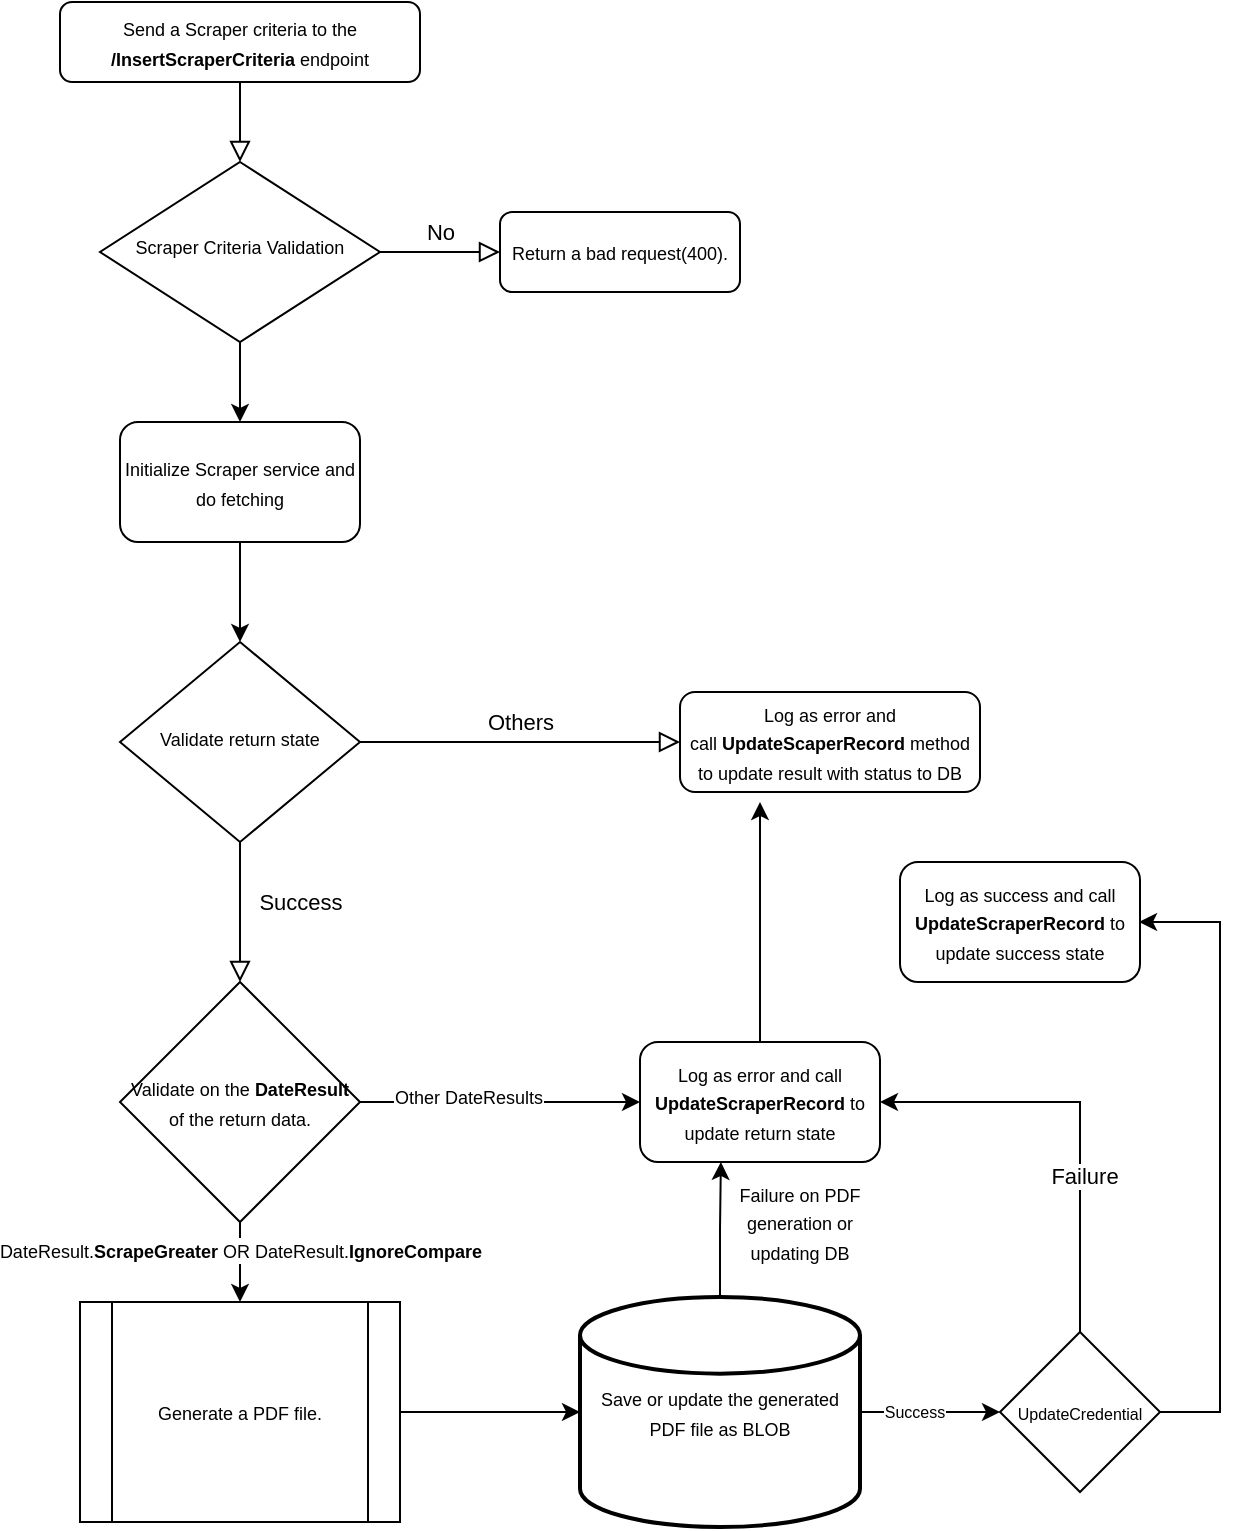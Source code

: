 <mxfile version="21.6.9" type="github">
  <diagram id="C5RBs43oDa-KdzZeNtuy" name="Page-1">
    <mxGraphModel dx="1016" dy="957" grid="1" gridSize="10" guides="1" tooltips="1" connect="1" arrows="1" fold="1" page="1" pageScale="1" pageWidth="827" pageHeight="1169" math="0" shadow="0">
      <root>
        <mxCell id="WIyWlLk6GJQsqaUBKTNV-0" />
        <mxCell id="WIyWlLk6GJQsqaUBKTNV-1" parent="WIyWlLk6GJQsqaUBKTNV-0" />
        <mxCell id="WIyWlLk6GJQsqaUBKTNV-2" value="" style="rounded=0;html=1;jettySize=auto;orthogonalLoop=1;fontSize=11;endArrow=block;endFill=0;endSize=8;strokeWidth=1;shadow=0;labelBackgroundColor=none;edgeStyle=orthogonalEdgeStyle;" parent="WIyWlLk6GJQsqaUBKTNV-1" source="WIyWlLk6GJQsqaUBKTNV-3" target="WIyWlLk6GJQsqaUBKTNV-6" edge="1">
          <mxGeometry relative="1" as="geometry" />
        </mxCell>
        <mxCell id="WIyWlLk6GJQsqaUBKTNV-3" value="&lt;font style=&quot;font-size: 9px;&quot;&gt;Send a Scraper criteria to the &lt;b&gt;/InsertScraperCriteria&lt;/b&gt; endpoint&lt;/font&gt;" style="rounded=1;whiteSpace=wrap;html=1;fontSize=12;glass=0;strokeWidth=1;shadow=0;" parent="WIyWlLk6GJQsqaUBKTNV-1" vertex="1">
          <mxGeometry x="120" y="80" width="180" height="40" as="geometry" />
        </mxCell>
        <mxCell id="WIyWlLk6GJQsqaUBKTNV-5" value="No" style="edgeStyle=orthogonalEdgeStyle;rounded=0;html=1;jettySize=auto;orthogonalLoop=1;fontSize=11;endArrow=block;endFill=0;endSize=8;strokeWidth=1;shadow=0;labelBackgroundColor=none;" parent="WIyWlLk6GJQsqaUBKTNV-1" source="WIyWlLk6GJQsqaUBKTNV-6" target="WIyWlLk6GJQsqaUBKTNV-7" edge="1">
          <mxGeometry y="10" relative="1" as="geometry">
            <mxPoint as="offset" />
          </mxGeometry>
        </mxCell>
        <mxCell id="-WzPwWH1db5-ygPMerWv-4" value="" style="edgeStyle=orthogonalEdgeStyle;rounded=0;orthogonalLoop=1;jettySize=auto;html=1;" edge="1" parent="WIyWlLk6GJQsqaUBKTNV-1" source="WIyWlLk6GJQsqaUBKTNV-6" target="-WzPwWH1db5-ygPMerWv-2">
          <mxGeometry relative="1" as="geometry" />
        </mxCell>
        <mxCell id="WIyWlLk6GJQsqaUBKTNV-6" value="&lt;p style=&quot;line-height: 110%;&quot;&gt;&lt;font style=&quot;font-size: 9px;&quot;&gt;Scraper Criteria Validation&lt;/font&gt;&lt;/p&gt;" style="rhombus;whiteSpace=wrap;html=1;shadow=0;fontFamily=Helvetica;fontSize=12;align=center;strokeWidth=1;spacing=6;spacingTop=-4;" parent="WIyWlLk6GJQsqaUBKTNV-1" vertex="1">
          <mxGeometry x="140" y="160" width="140" height="90" as="geometry" />
        </mxCell>
        <mxCell id="WIyWlLk6GJQsqaUBKTNV-7" value="&lt;font style=&quot;font-size: 9px;&quot;&gt;Return a bad request(400).&lt;/font&gt;" style="rounded=1;whiteSpace=wrap;html=1;fontSize=12;glass=0;strokeWidth=1;shadow=0;" parent="WIyWlLk6GJQsqaUBKTNV-1" vertex="1">
          <mxGeometry x="340" y="185" width="120" height="40" as="geometry" />
        </mxCell>
        <mxCell id="WIyWlLk6GJQsqaUBKTNV-8" value="Success" style="rounded=0;html=1;jettySize=auto;orthogonalLoop=1;fontSize=11;endArrow=block;endFill=0;endSize=8;strokeWidth=1;shadow=0;labelBackgroundColor=none;edgeStyle=orthogonalEdgeStyle;" parent="WIyWlLk6GJQsqaUBKTNV-1" source="WIyWlLk6GJQsqaUBKTNV-10" edge="1">
          <mxGeometry x="-0.143" y="30" relative="1" as="geometry">
            <mxPoint as="offset" />
            <mxPoint x="210" y="570" as="targetPoint" />
          </mxGeometry>
        </mxCell>
        <mxCell id="WIyWlLk6GJQsqaUBKTNV-9" value="Others" style="edgeStyle=orthogonalEdgeStyle;rounded=0;html=1;jettySize=auto;orthogonalLoop=1;fontSize=11;endArrow=block;endFill=0;endSize=8;strokeWidth=1;shadow=0;labelBackgroundColor=none;" parent="WIyWlLk6GJQsqaUBKTNV-1" source="WIyWlLk6GJQsqaUBKTNV-10" target="WIyWlLk6GJQsqaUBKTNV-12" edge="1">
          <mxGeometry y="10" relative="1" as="geometry">
            <mxPoint as="offset" />
          </mxGeometry>
        </mxCell>
        <mxCell id="WIyWlLk6GJQsqaUBKTNV-10" value="&lt;font style=&quot;font-size: 9px;&quot;&gt;Validate return state&lt;/font&gt;" style="rhombus;whiteSpace=wrap;html=1;shadow=0;fontFamily=Helvetica;fontSize=12;align=center;strokeWidth=1;spacing=6;spacingTop=-4;" parent="WIyWlLk6GJQsqaUBKTNV-1" vertex="1">
          <mxGeometry x="150" y="400" width="120" height="100" as="geometry" />
        </mxCell>
        <mxCell id="WIyWlLk6GJQsqaUBKTNV-12" value="&lt;font style=&quot;font-size: 9px;&quot;&gt;Log as error and call&amp;nbsp;&lt;b&gt;UpdateScaperRecord &lt;/b&gt;method to update result with status to DB&lt;/font&gt;" style="rounded=1;whiteSpace=wrap;html=1;fontSize=12;glass=0;strokeWidth=1;shadow=0;" parent="WIyWlLk6GJQsqaUBKTNV-1" vertex="1">
          <mxGeometry x="430" y="425" width="150" height="50" as="geometry" />
        </mxCell>
        <mxCell id="-WzPwWH1db5-ygPMerWv-5" value="" style="edgeStyle=orthogonalEdgeStyle;rounded=0;orthogonalLoop=1;jettySize=auto;html=1;" edge="1" parent="WIyWlLk6GJQsqaUBKTNV-1" source="-WzPwWH1db5-ygPMerWv-2" target="WIyWlLk6GJQsqaUBKTNV-10">
          <mxGeometry relative="1" as="geometry" />
        </mxCell>
        <mxCell id="-WzPwWH1db5-ygPMerWv-2" value="&lt;font style=&quot;font-size: 9px;&quot;&gt;Initialize Scraper service and do fetching&lt;/font&gt;" style="rounded=1;whiteSpace=wrap;html=1;" vertex="1" parent="WIyWlLk6GJQsqaUBKTNV-1">
          <mxGeometry x="150" y="290" width="120" height="60" as="geometry" />
        </mxCell>
        <mxCell id="-WzPwWH1db5-ygPMerWv-8" value="" style="edgeStyle=orthogonalEdgeStyle;rounded=0;orthogonalLoop=1;jettySize=auto;html=1;" edge="1" parent="WIyWlLk6GJQsqaUBKTNV-1" source="-WzPwWH1db5-ygPMerWv-6" target="-WzPwWH1db5-ygPMerWv-7">
          <mxGeometry relative="1" as="geometry" />
        </mxCell>
        <mxCell id="-WzPwWH1db5-ygPMerWv-12" value="&lt;font style=&quot;font-size: 9px;&quot;&gt;DateResult.&lt;b&gt;ScrapeGreater &lt;/b&gt;OR&amp;nbsp;DateResult.&lt;b&gt;IgnoreCompare&lt;/b&gt;&lt;/font&gt;" style="edgeLabel;html=1;align=center;verticalAlign=middle;resizable=0;points=[];" vertex="1" connectable="0" parent="-WzPwWH1db5-ygPMerWv-8">
          <mxGeometry x="-0.3" relative="1" as="geometry">
            <mxPoint as="offset" />
          </mxGeometry>
        </mxCell>
        <mxCell id="-WzPwWH1db5-ygPMerWv-14" value="" style="edgeStyle=orthogonalEdgeStyle;rounded=0;orthogonalLoop=1;jettySize=auto;html=1;" edge="1" parent="WIyWlLk6GJQsqaUBKTNV-1" source="-WzPwWH1db5-ygPMerWv-6" target="-WzPwWH1db5-ygPMerWv-13">
          <mxGeometry relative="1" as="geometry" />
        </mxCell>
        <mxCell id="-WzPwWH1db5-ygPMerWv-15" value="&lt;font style=&quot;font-size: 9px;&quot;&gt;Other&amp;nbsp;DateResults&lt;/font&gt;" style="edgeLabel;html=1;align=center;verticalAlign=middle;resizable=0;points=[];" vertex="1" connectable="0" parent="-WzPwWH1db5-ygPMerWv-14">
          <mxGeometry x="-0.237" y="3" relative="1" as="geometry">
            <mxPoint as="offset" />
          </mxGeometry>
        </mxCell>
        <mxCell id="-WzPwWH1db5-ygPMerWv-6" value="&lt;font style=&quot;font-size: 9px;&quot;&gt;Validate on the &lt;b&gt;DateResult&lt;/b&gt; of the return data.&lt;br&gt;&lt;/font&gt;" style="rhombus;whiteSpace=wrap;html=1;" vertex="1" parent="WIyWlLk6GJQsqaUBKTNV-1">
          <mxGeometry x="150" y="570" width="120" height="120" as="geometry" />
        </mxCell>
        <mxCell id="-WzPwWH1db5-ygPMerWv-10" value="" style="edgeStyle=orthogonalEdgeStyle;rounded=0;orthogonalLoop=1;jettySize=auto;html=1;" edge="1" parent="WIyWlLk6GJQsqaUBKTNV-1" source="-WzPwWH1db5-ygPMerWv-7" target="-WzPwWH1db5-ygPMerWv-9">
          <mxGeometry relative="1" as="geometry" />
        </mxCell>
        <mxCell id="-WzPwWH1db5-ygPMerWv-7" value="&lt;font style=&quot;font-size: 9px;&quot;&gt;Generate a PDF file.&lt;/font&gt;" style="shape=process;whiteSpace=wrap;html=1;backgroundOutline=1;" vertex="1" parent="WIyWlLk6GJQsqaUBKTNV-1">
          <mxGeometry x="130" y="730" width="160" height="110" as="geometry" />
        </mxCell>
        <mxCell id="-WzPwWH1db5-ygPMerWv-17" style="edgeStyle=orthogonalEdgeStyle;rounded=0;orthogonalLoop=1;jettySize=auto;html=1;entryX=0.337;entryY=1;entryDx=0;entryDy=0;entryPerimeter=0;" edge="1" parent="WIyWlLk6GJQsqaUBKTNV-1" source="-WzPwWH1db5-ygPMerWv-9" target="-WzPwWH1db5-ygPMerWv-13">
          <mxGeometry relative="1" as="geometry" />
        </mxCell>
        <mxCell id="-WzPwWH1db5-ygPMerWv-21" style="edgeStyle=orthogonalEdgeStyle;rounded=0;orthogonalLoop=1;jettySize=auto;html=1;entryX=0;entryY=0.5;entryDx=0;entryDy=0;" edge="1" parent="WIyWlLk6GJQsqaUBKTNV-1" source="-WzPwWH1db5-ygPMerWv-9" target="-WzPwWH1db5-ygPMerWv-20">
          <mxGeometry relative="1" as="geometry" />
        </mxCell>
        <mxCell id="-WzPwWH1db5-ygPMerWv-22" value="&lt;font style=&quot;font-size: 8px;&quot;&gt;Success&lt;/font&gt;" style="edgeLabel;html=1;align=center;verticalAlign=middle;resizable=0;points=[];" vertex="1" connectable="0" parent="-WzPwWH1db5-ygPMerWv-21">
          <mxGeometry x="-0.229" y="1" relative="1" as="geometry">
            <mxPoint as="offset" />
          </mxGeometry>
        </mxCell>
        <mxCell id="-WzPwWH1db5-ygPMerWv-9" value="&lt;font style=&quot;font-size: 9px;&quot;&gt;Save or update the generated PDF file as BLOB&lt;/font&gt;" style="strokeWidth=2;html=1;shape=mxgraph.flowchart.database;whiteSpace=wrap;" vertex="1" parent="WIyWlLk6GJQsqaUBKTNV-1">
          <mxGeometry x="380" y="727.5" width="140" height="115" as="geometry" />
        </mxCell>
        <mxCell id="-WzPwWH1db5-ygPMerWv-16" style="edgeStyle=orthogonalEdgeStyle;rounded=0;orthogonalLoop=1;jettySize=auto;html=1;" edge="1" parent="WIyWlLk6GJQsqaUBKTNV-1" source="-WzPwWH1db5-ygPMerWv-13">
          <mxGeometry relative="1" as="geometry">
            <mxPoint x="470" y="480" as="targetPoint" />
          </mxGeometry>
        </mxCell>
        <mxCell id="-WzPwWH1db5-ygPMerWv-13" value="&lt;font style=&quot;font-size: 9px;&quot;&gt;Log as error and call &lt;b&gt;UpdateScraperRecord&lt;/b&gt; to update return state&lt;/font&gt;" style="rounded=1;whiteSpace=wrap;html=1;" vertex="1" parent="WIyWlLk6GJQsqaUBKTNV-1">
          <mxGeometry x="410" y="600" width="120" height="60" as="geometry" />
        </mxCell>
        <mxCell id="-WzPwWH1db5-ygPMerWv-18" value="&lt;font style=&quot;font-size: 9px;&quot;&gt;Failure on PDF generation or updating DB&lt;/font&gt;" style="text;html=1;strokeColor=none;fillColor=none;align=center;verticalAlign=middle;whiteSpace=wrap;rounded=0;" vertex="1" parent="WIyWlLk6GJQsqaUBKTNV-1">
          <mxGeometry x="450" y="670" width="80" height="40" as="geometry" />
        </mxCell>
        <mxCell id="-WzPwWH1db5-ygPMerWv-23" style="edgeStyle=orthogonalEdgeStyle;rounded=0;orthogonalLoop=1;jettySize=auto;html=1;entryX=1;entryY=0.5;entryDx=0;entryDy=0;" edge="1" parent="WIyWlLk6GJQsqaUBKTNV-1" source="-WzPwWH1db5-ygPMerWv-20" target="-WzPwWH1db5-ygPMerWv-13">
          <mxGeometry relative="1" as="geometry">
            <Array as="points">
              <mxPoint x="630" y="630" />
            </Array>
          </mxGeometry>
        </mxCell>
        <mxCell id="-WzPwWH1db5-ygPMerWv-24" value="Failure" style="edgeLabel;html=1;align=center;verticalAlign=middle;resizable=0;points=[];" vertex="1" connectable="0" parent="-WzPwWH1db5-ygPMerWv-23">
          <mxGeometry x="-0.268" y="-2" relative="1" as="geometry">
            <mxPoint as="offset" />
          </mxGeometry>
        </mxCell>
        <mxCell id="-WzPwWH1db5-ygPMerWv-26" style="edgeStyle=orthogonalEdgeStyle;rounded=0;orthogonalLoop=1;jettySize=auto;html=1;" edge="1" parent="WIyWlLk6GJQsqaUBKTNV-1">
          <mxGeometry relative="1" as="geometry">
            <mxPoint x="659.51" y="540" as="targetPoint" />
            <mxPoint x="639.481" y="785.029" as="sourcePoint" />
            <Array as="points">
              <mxPoint x="700" y="785" />
              <mxPoint x="700" y="540" />
            </Array>
          </mxGeometry>
        </mxCell>
        <mxCell id="-WzPwWH1db5-ygPMerWv-20" value="&lt;font style=&quot;font-size: 8px;&quot;&gt;UpdateCredential&lt;/font&gt;" style="rhombus;whiteSpace=wrap;html=1;" vertex="1" parent="WIyWlLk6GJQsqaUBKTNV-1">
          <mxGeometry x="590" y="745" width="80" height="80" as="geometry" />
        </mxCell>
        <mxCell id="-WzPwWH1db5-ygPMerWv-25" value="&lt;font style=&quot;font-size: 9px;&quot;&gt;Log as success and call &lt;b&gt;UpdateScraperRecord &lt;/b&gt;to update success state&lt;/font&gt;" style="rounded=1;whiteSpace=wrap;html=1;" vertex="1" parent="WIyWlLk6GJQsqaUBKTNV-1">
          <mxGeometry x="540" y="510" width="120" height="60" as="geometry" />
        </mxCell>
      </root>
    </mxGraphModel>
  </diagram>
</mxfile>
